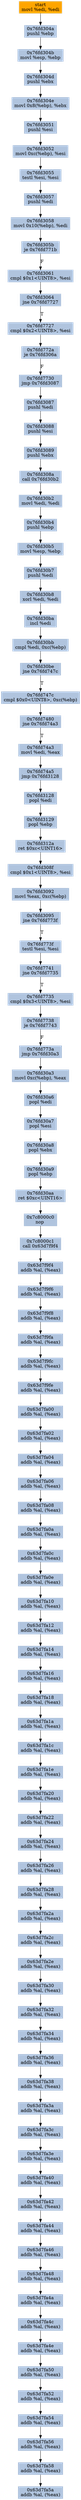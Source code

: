 digraph G {
node[shape=rectangle,style=filled,fillcolor=lightsteelblue,color=lightsteelblue]
bgcolor="transparent"
a0x76fd3048movl_edi_edi[label="start\nmovl %edi, %edi",color="lightgrey",fillcolor="orange"];
a0x76fd304apushl_ebp[label="0x76fd304a\npushl %ebp"];
a0x76fd304bmovl_esp_ebp[label="0x76fd304b\nmovl %esp, %ebp"];
a0x76fd304dpushl_ebx[label="0x76fd304d\npushl %ebx"];
a0x76fd304emovl_0x8ebp__ebx[label="0x76fd304e\nmovl 0x8(%ebp), %ebx"];
a0x76fd3051pushl_esi[label="0x76fd3051\npushl %esi"];
a0x76fd3052movl_0xcebp__esi[label="0x76fd3052\nmovl 0xc(%ebp), %esi"];
a0x76fd3055testl_esi_esi[label="0x76fd3055\ntestl %esi, %esi"];
a0x76fd3057pushl_edi[label="0x76fd3057\npushl %edi"];
a0x76fd3058movl_0x10ebp__edi[label="0x76fd3058\nmovl 0x10(%ebp), %edi"];
a0x76fd305bje_0x76fd771b[label="0x76fd305b\nje 0x76fd771b"];
a0x76fd3061cmpl_0x1UINT8_esi[label="0x76fd3061\ncmpl $0x1<UINT8>, %esi"];
a0x76fd3064jne_0x76fd7727[label="0x76fd3064\njne 0x76fd7727"];
a0x76fd7727cmpl_0x2UINT8_esi[label="0x76fd7727\ncmpl $0x2<UINT8>, %esi"];
a0x76fd772aje_0x76fd306a[label="0x76fd772a\nje 0x76fd306a"];
a0x76fd7730jmp_0x76fd3087[label="0x76fd7730\njmp 0x76fd3087"];
a0x76fd3087pushl_edi[label="0x76fd3087\npushl %edi"];
a0x76fd3088pushl_esi[label="0x76fd3088\npushl %esi"];
a0x76fd3089pushl_ebx[label="0x76fd3089\npushl %ebx"];
a0x76fd308acall_0x76fd30b2[label="0x76fd308a\ncall 0x76fd30b2"];
a0x76fd30b2movl_edi_edi[label="0x76fd30b2\nmovl %edi, %edi"];
a0x76fd30b4pushl_ebp[label="0x76fd30b4\npushl %ebp"];
a0x76fd30b5movl_esp_ebp[label="0x76fd30b5\nmovl %esp, %ebp"];
a0x76fd30b7pushl_edi[label="0x76fd30b7\npushl %edi"];
a0x76fd30b8xorl_edi_edi[label="0x76fd30b8\nxorl %edi, %edi"];
a0x76fd30baincl_edi[label="0x76fd30ba\nincl %edi"];
a0x76fd30bbcmpl_edi_0xcebp_[label="0x76fd30bb\ncmpl %edi, 0xc(%ebp)"];
a0x76fd30bejne_0x76fd747c[label="0x76fd30be\njne 0x76fd747c"];
a0x76fd747ccmpl_0x0UINT8_0xcebp_[label="0x76fd747c\ncmpl $0x0<UINT8>, 0xc(%ebp)"];
a0x76fd7480jne_0x76fd74a3[label="0x76fd7480\njne 0x76fd74a3"];
a0x76fd74a3movl_edi_eax[label="0x76fd74a3\nmovl %edi, %eax"];
a0x76fd74a5jmp_0x76fd3128[label="0x76fd74a5\njmp 0x76fd3128"];
a0x76fd3128popl_edi[label="0x76fd3128\npopl %edi"];
a0x76fd3129popl_ebp[label="0x76fd3129\npopl %ebp"];
a0x76fd312aret_0xcUINT16[label="0x76fd312a\nret $0xc<UINT16>"];
a0x76fd308fcmpl_0x1UINT8_esi[label="0x76fd308f\ncmpl $0x1<UINT8>, %esi"];
a0x76fd3092movl_eax_0xcebp_[label="0x76fd3092\nmovl %eax, 0xc(%ebp)"];
a0x76fd3095jne_0x76fd773f[label="0x76fd3095\njne 0x76fd773f"];
a0x76fd773ftestl_esi_esi[label="0x76fd773f\ntestl %esi, %esi"];
a0x76fd7741jne_0x76fd7735[label="0x76fd7741\njne 0x76fd7735"];
a0x76fd7735cmpl_0x3UINT8_esi[label="0x76fd7735\ncmpl $0x3<UINT8>, %esi"];
a0x76fd7738je_0x76fd7743[label="0x76fd7738\nje 0x76fd7743"];
a0x76fd773ajmp_0x76fd30a3[label="0x76fd773a\njmp 0x76fd30a3"];
a0x76fd30a3movl_0xcebp__eax[label="0x76fd30a3\nmovl 0xc(%ebp), %eax"];
a0x76fd30a6popl_edi[label="0x76fd30a6\npopl %edi"];
a0x76fd30a7popl_esi[label="0x76fd30a7\npopl %esi"];
a0x76fd30a8popl_ebx[label="0x76fd30a8\npopl %ebx"];
a0x76fd30a9popl_ebp[label="0x76fd30a9\npopl %ebp"];
a0x76fd30aaret_0xcUINT16[label="0x76fd30aa\nret $0xc<UINT16>"];
a0x7c8000c0nop_[label="0x7c8000c0\nnop "];
a0x7c8000c1call_0x63d7f9f4[label="0x7c8000c1\ncall 0x63d7f9f4"];
a0x63d7f9f4addb_al_eax_[label="0x63d7f9f4\naddb %al, (%eax)"];
a0x63d7f9f6addb_al_eax_[label="0x63d7f9f6\naddb %al, (%eax)"];
a0x63d7f9f8addb_al_eax_[label="0x63d7f9f8\naddb %al, (%eax)"];
a0x63d7f9faaddb_al_eax_[label="0x63d7f9fa\naddb %al, (%eax)"];
a0x63d7f9fcaddb_al_eax_[label="0x63d7f9fc\naddb %al, (%eax)"];
a0x63d7f9feaddb_al_eax_[label="0x63d7f9fe\naddb %al, (%eax)"];
a0x63d7fa00addb_al_eax_[label="0x63d7fa00\naddb %al, (%eax)"];
a0x63d7fa02addb_al_eax_[label="0x63d7fa02\naddb %al, (%eax)"];
a0x63d7fa04addb_al_eax_[label="0x63d7fa04\naddb %al, (%eax)"];
a0x63d7fa06addb_al_eax_[label="0x63d7fa06\naddb %al, (%eax)"];
a0x63d7fa08addb_al_eax_[label="0x63d7fa08\naddb %al, (%eax)"];
a0x63d7fa0aaddb_al_eax_[label="0x63d7fa0a\naddb %al, (%eax)"];
a0x63d7fa0caddb_al_eax_[label="0x63d7fa0c\naddb %al, (%eax)"];
a0x63d7fa0eaddb_al_eax_[label="0x63d7fa0e\naddb %al, (%eax)"];
a0x63d7fa10addb_al_eax_[label="0x63d7fa10\naddb %al, (%eax)"];
a0x63d7fa12addb_al_eax_[label="0x63d7fa12\naddb %al, (%eax)"];
a0x63d7fa14addb_al_eax_[label="0x63d7fa14\naddb %al, (%eax)"];
a0x63d7fa16addb_al_eax_[label="0x63d7fa16\naddb %al, (%eax)"];
a0x63d7fa18addb_al_eax_[label="0x63d7fa18\naddb %al, (%eax)"];
a0x63d7fa1aaddb_al_eax_[label="0x63d7fa1a\naddb %al, (%eax)"];
a0x63d7fa1caddb_al_eax_[label="0x63d7fa1c\naddb %al, (%eax)"];
a0x63d7fa1eaddb_al_eax_[label="0x63d7fa1e\naddb %al, (%eax)"];
a0x63d7fa20addb_al_eax_[label="0x63d7fa20\naddb %al, (%eax)"];
a0x63d7fa22addb_al_eax_[label="0x63d7fa22\naddb %al, (%eax)"];
a0x63d7fa24addb_al_eax_[label="0x63d7fa24\naddb %al, (%eax)"];
a0x63d7fa26addb_al_eax_[label="0x63d7fa26\naddb %al, (%eax)"];
a0x63d7fa28addb_al_eax_[label="0x63d7fa28\naddb %al, (%eax)"];
a0x63d7fa2aaddb_al_eax_[label="0x63d7fa2a\naddb %al, (%eax)"];
a0x63d7fa2caddb_al_eax_[label="0x63d7fa2c\naddb %al, (%eax)"];
a0x63d7fa2eaddb_al_eax_[label="0x63d7fa2e\naddb %al, (%eax)"];
a0x63d7fa30addb_al_eax_[label="0x63d7fa30\naddb %al, (%eax)"];
a0x63d7fa32addb_al_eax_[label="0x63d7fa32\naddb %al, (%eax)"];
a0x63d7fa34addb_al_eax_[label="0x63d7fa34\naddb %al, (%eax)"];
a0x63d7fa36addb_al_eax_[label="0x63d7fa36\naddb %al, (%eax)"];
a0x63d7fa38addb_al_eax_[label="0x63d7fa38\naddb %al, (%eax)"];
a0x63d7fa3aaddb_al_eax_[label="0x63d7fa3a\naddb %al, (%eax)"];
a0x63d7fa3caddb_al_eax_[label="0x63d7fa3c\naddb %al, (%eax)"];
a0x63d7fa3eaddb_al_eax_[label="0x63d7fa3e\naddb %al, (%eax)"];
a0x63d7fa40addb_al_eax_[label="0x63d7fa40\naddb %al, (%eax)"];
a0x63d7fa42addb_al_eax_[label="0x63d7fa42\naddb %al, (%eax)"];
a0x63d7fa44addb_al_eax_[label="0x63d7fa44\naddb %al, (%eax)"];
a0x63d7fa46addb_al_eax_[label="0x63d7fa46\naddb %al, (%eax)"];
a0x63d7fa48addb_al_eax_[label="0x63d7fa48\naddb %al, (%eax)"];
a0x63d7fa4aaddb_al_eax_[label="0x63d7fa4a\naddb %al, (%eax)"];
a0x63d7fa4caddb_al_eax_[label="0x63d7fa4c\naddb %al, (%eax)"];
a0x63d7fa4eaddb_al_eax_[label="0x63d7fa4e\naddb %al, (%eax)"];
a0x63d7fa50addb_al_eax_[label="0x63d7fa50\naddb %al, (%eax)"];
a0x63d7fa52addb_al_eax_[label="0x63d7fa52\naddb %al, (%eax)"];
a0x63d7fa54addb_al_eax_[label="0x63d7fa54\naddb %al, (%eax)"];
a0x63d7fa56addb_al_eax_[label="0x63d7fa56\naddb %al, (%eax)"];
a0x63d7fa58addb_al_eax_[label="0x63d7fa58\naddb %al, (%eax)"];
a0x63d7fa5aaddb_al_eax_[label="0x63d7fa5a\naddb %al, (%eax)"];
a0x76fd3048movl_edi_edi -> a0x76fd304apushl_ebp [color="#000000"];
a0x76fd304apushl_ebp -> a0x76fd304bmovl_esp_ebp [color="#000000"];
a0x76fd304bmovl_esp_ebp -> a0x76fd304dpushl_ebx [color="#000000"];
a0x76fd304dpushl_ebx -> a0x76fd304emovl_0x8ebp__ebx [color="#000000"];
a0x76fd304emovl_0x8ebp__ebx -> a0x76fd3051pushl_esi [color="#000000"];
a0x76fd3051pushl_esi -> a0x76fd3052movl_0xcebp__esi [color="#000000"];
a0x76fd3052movl_0xcebp__esi -> a0x76fd3055testl_esi_esi [color="#000000"];
a0x76fd3055testl_esi_esi -> a0x76fd3057pushl_edi [color="#000000"];
a0x76fd3057pushl_edi -> a0x76fd3058movl_0x10ebp__edi [color="#000000"];
a0x76fd3058movl_0x10ebp__edi -> a0x76fd305bje_0x76fd771b [color="#000000"];
a0x76fd305bje_0x76fd771b -> a0x76fd3061cmpl_0x1UINT8_esi [color="#000000",label="F"];
a0x76fd3061cmpl_0x1UINT8_esi -> a0x76fd3064jne_0x76fd7727 [color="#000000"];
a0x76fd3064jne_0x76fd7727 -> a0x76fd7727cmpl_0x2UINT8_esi [color="#000000",label="T"];
a0x76fd7727cmpl_0x2UINT8_esi -> a0x76fd772aje_0x76fd306a [color="#000000"];
a0x76fd772aje_0x76fd306a -> a0x76fd7730jmp_0x76fd3087 [color="#000000",label="F"];
a0x76fd7730jmp_0x76fd3087 -> a0x76fd3087pushl_edi [color="#000000"];
a0x76fd3087pushl_edi -> a0x76fd3088pushl_esi [color="#000000"];
a0x76fd3088pushl_esi -> a0x76fd3089pushl_ebx [color="#000000"];
a0x76fd3089pushl_ebx -> a0x76fd308acall_0x76fd30b2 [color="#000000"];
a0x76fd308acall_0x76fd30b2 -> a0x76fd30b2movl_edi_edi [color="#000000"];
a0x76fd30b2movl_edi_edi -> a0x76fd30b4pushl_ebp [color="#000000"];
a0x76fd30b4pushl_ebp -> a0x76fd30b5movl_esp_ebp [color="#000000"];
a0x76fd30b5movl_esp_ebp -> a0x76fd30b7pushl_edi [color="#000000"];
a0x76fd30b7pushl_edi -> a0x76fd30b8xorl_edi_edi [color="#000000"];
a0x76fd30b8xorl_edi_edi -> a0x76fd30baincl_edi [color="#000000"];
a0x76fd30baincl_edi -> a0x76fd30bbcmpl_edi_0xcebp_ [color="#000000"];
a0x76fd30bbcmpl_edi_0xcebp_ -> a0x76fd30bejne_0x76fd747c [color="#000000"];
a0x76fd30bejne_0x76fd747c -> a0x76fd747ccmpl_0x0UINT8_0xcebp_ [color="#000000",label="T"];
a0x76fd747ccmpl_0x0UINT8_0xcebp_ -> a0x76fd7480jne_0x76fd74a3 [color="#000000"];
a0x76fd7480jne_0x76fd74a3 -> a0x76fd74a3movl_edi_eax [color="#000000",label="T"];
a0x76fd74a3movl_edi_eax -> a0x76fd74a5jmp_0x76fd3128 [color="#000000"];
a0x76fd74a5jmp_0x76fd3128 -> a0x76fd3128popl_edi [color="#000000"];
a0x76fd3128popl_edi -> a0x76fd3129popl_ebp [color="#000000"];
a0x76fd3129popl_ebp -> a0x76fd312aret_0xcUINT16 [color="#000000"];
a0x76fd312aret_0xcUINT16 -> a0x76fd308fcmpl_0x1UINT8_esi [color="#000000"];
a0x76fd308fcmpl_0x1UINT8_esi -> a0x76fd3092movl_eax_0xcebp_ [color="#000000"];
a0x76fd3092movl_eax_0xcebp_ -> a0x76fd3095jne_0x76fd773f [color="#000000"];
a0x76fd3095jne_0x76fd773f -> a0x76fd773ftestl_esi_esi [color="#000000",label="T"];
a0x76fd773ftestl_esi_esi -> a0x76fd7741jne_0x76fd7735 [color="#000000"];
a0x76fd7741jne_0x76fd7735 -> a0x76fd7735cmpl_0x3UINT8_esi [color="#000000",label="T"];
a0x76fd7735cmpl_0x3UINT8_esi -> a0x76fd7738je_0x76fd7743 [color="#000000"];
a0x76fd7738je_0x76fd7743 -> a0x76fd773ajmp_0x76fd30a3 [color="#000000",label="F"];
a0x76fd773ajmp_0x76fd30a3 -> a0x76fd30a3movl_0xcebp__eax [color="#000000"];
a0x76fd30a3movl_0xcebp__eax -> a0x76fd30a6popl_edi [color="#000000"];
a0x76fd30a6popl_edi -> a0x76fd30a7popl_esi [color="#000000"];
a0x76fd30a7popl_esi -> a0x76fd30a8popl_ebx [color="#000000"];
a0x76fd30a8popl_ebx -> a0x76fd30a9popl_ebp [color="#000000"];
a0x76fd30a9popl_ebp -> a0x76fd30aaret_0xcUINT16 [color="#000000"];
a0x76fd30aaret_0xcUINT16 -> a0x7c8000c0nop_ [color="#000000"];
a0x7c8000c0nop_ -> a0x7c8000c1call_0x63d7f9f4 [color="#000000"];
a0x7c8000c1call_0x63d7f9f4 -> a0x63d7f9f4addb_al_eax_ [color="#000000"];
a0x63d7f9f4addb_al_eax_ -> a0x63d7f9f6addb_al_eax_ [color="#000000"];
a0x63d7f9f6addb_al_eax_ -> a0x63d7f9f8addb_al_eax_ [color="#000000"];
a0x63d7f9f8addb_al_eax_ -> a0x63d7f9faaddb_al_eax_ [color="#000000"];
a0x63d7f9faaddb_al_eax_ -> a0x63d7f9fcaddb_al_eax_ [color="#000000"];
a0x63d7f9fcaddb_al_eax_ -> a0x63d7f9feaddb_al_eax_ [color="#000000"];
a0x63d7f9feaddb_al_eax_ -> a0x63d7fa00addb_al_eax_ [color="#000000"];
a0x63d7fa00addb_al_eax_ -> a0x63d7fa02addb_al_eax_ [color="#000000"];
a0x63d7fa02addb_al_eax_ -> a0x63d7fa04addb_al_eax_ [color="#000000"];
a0x63d7fa04addb_al_eax_ -> a0x63d7fa06addb_al_eax_ [color="#000000"];
a0x63d7fa06addb_al_eax_ -> a0x63d7fa08addb_al_eax_ [color="#000000"];
a0x63d7fa08addb_al_eax_ -> a0x63d7fa0aaddb_al_eax_ [color="#000000"];
a0x63d7fa0aaddb_al_eax_ -> a0x63d7fa0caddb_al_eax_ [color="#000000"];
a0x63d7fa0caddb_al_eax_ -> a0x63d7fa0eaddb_al_eax_ [color="#000000"];
a0x63d7fa0eaddb_al_eax_ -> a0x63d7fa10addb_al_eax_ [color="#000000"];
a0x63d7fa10addb_al_eax_ -> a0x63d7fa12addb_al_eax_ [color="#000000"];
a0x63d7fa12addb_al_eax_ -> a0x63d7fa14addb_al_eax_ [color="#000000"];
a0x63d7fa14addb_al_eax_ -> a0x63d7fa16addb_al_eax_ [color="#000000"];
a0x63d7fa16addb_al_eax_ -> a0x63d7fa18addb_al_eax_ [color="#000000"];
a0x63d7fa18addb_al_eax_ -> a0x63d7fa1aaddb_al_eax_ [color="#000000"];
a0x63d7fa1aaddb_al_eax_ -> a0x63d7fa1caddb_al_eax_ [color="#000000"];
a0x63d7fa1caddb_al_eax_ -> a0x63d7fa1eaddb_al_eax_ [color="#000000"];
a0x63d7fa1eaddb_al_eax_ -> a0x63d7fa20addb_al_eax_ [color="#000000"];
a0x63d7fa20addb_al_eax_ -> a0x63d7fa22addb_al_eax_ [color="#000000"];
a0x63d7fa22addb_al_eax_ -> a0x63d7fa24addb_al_eax_ [color="#000000"];
a0x63d7fa24addb_al_eax_ -> a0x63d7fa26addb_al_eax_ [color="#000000"];
a0x63d7fa26addb_al_eax_ -> a0x63d7fa28addb_al_eax_ [color="#000000"];
a0x63d7fa28addb_al_eax_ -> a0x63d7fa2aaddb_al_eax_ [color="#000000"];
a0x63d7fa2aaddb_al_eax_ -> a0x63d7fa2caddb_al_eax_ [color="#000000"];
a0x63d7fa2caddb_al_eax_ -> a0x63d7fa2eaddb_al_eax_ [color="#000000"];
a0x63d7fa2eaddb_al_eax_ -> a0x63d7fa30addb_al_eax_ [color="#000000"];
a0x63d7fa30addb_al_eax_ -> a0x63d7fa32addb_al_eax_ [color="#000000"];
a0x63d7fa32addb_al_eax_ -> a0x63d7fa34addb_al_eax_ [color="#000000"];
a0x63d7fa34addb_al_eax_ -> a0x63d7fa36addb_al_eax_ [color="#000000"];
a0x63d7fa36addb_al_eax_ -> a0x63d7fa38addb_al_eax_ [color="#000000"];
a0x63d7fa38addb_al_eax_ -> a0x63d7fa3aaddb_al_eax_ [color="#000000"];
a0x63d7fa3aaddb_al_eax_ -> a0x63d7fa3caddb_al_eax_ [color="#000000"];
a0x63d7fa3caddb_al_eax_ -> a0x63d7fa3eaddb_al_eax_ [color="#000000"];
a0x63d7fa3eaddb_al_eax_ -> a0x63d7fa40addb_al_eax_ [color="#000000"];
a0x63d7fa40addb_al_eax_ -> a0x63d7fa42addb_al_eax_ [color="#000000"];
a0x63d7fa42addb_al_eax_ -> a0x63d7fa44addb_al_eax_ [color="#000000"];
a0x63d7fa44addb_al_eax_ -> a0x63d7fa46addb_al_eax_ [color="#000000"];
a0x63d7fa46addb_al_eax_ -> a0x63d7fa48addb_al_eax_ [color="#000000"];
a0x63d7fa48addb_al_eax_ -> a0x63d7fa4aaddb_al_eax_ [color="#000000"];
a0x63d7fa4aaddb_al_eax_ -> a0x63d7fa4caddb_al_eax_ [color="#000000"];
a0x63d7fa4caddb_al_eax_ -> a0x63d7fa4eaddb_al_eax_ [color="#000000"];
a0x63d7fa4eaddb_al_eax_ -> a0x63d7fa50addb_al_eax_ [color="#000000"];
a0x63d7fa50addb_al_eax_ -> a0x63d7fa52addb_al_eax_ [color="#000000"];
a0x63d7fa52addb_al_eax_ -> a0x63d7fa54addb_al_eax_ [color="#000000"];
a0x63d7fa54addb_al_eax_ -> a0x63d7fa56addb_al_eax_ [color="#000000"];
a0x63d7fa56addb_al_eax_ -> a0x63d7fa58addb_al_eax_ [color="#000000"];
a0x63d7fa58addb_al_eax_ -> a0x63d7fa5aaddb_al_eax_ [color="#000000"];
}
